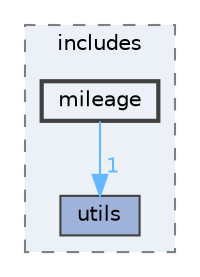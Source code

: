 digraph "apps/cluster/includes/mileage"
{
 // LATEX_PDF_SIZE
  bgcolor="transparent";
  edge [fontname=Helvetica,fontsize=10,labelfontname=Helvetica,labelfontsize=10];
  node [fontname=Helvetica,fontsize=10,shape=box,height=0.2,width=0.4];
  compound=true
  subgraph clusterdir_2a4f0eb436765d0e1bfbb2d23c4680c4 {
    graph [ bgcolor="#ecf0f7", pencolor="grey50", label="includes", fontname=Helvetica,fontsize=10 style="filled,dashed", URL="dir_2a4f0eb436765d0e1bfbb2d23c4680c4.html",tooltip=""]
  dir_896aef3e5f1c31b8ffb971ee969768eb [label="utils", fillcolor="#9fb2da", color="grey25", style="filled", URL="dir_896aef3e5f1c31b8ffb971ee969768eb.html",tooltip=""];
  dir_99999dd82e4fcd7fa48cb5382c6dd68d [label="mileage", fillcolor="#ecf0f7", color="grey25", style="filled,bold", URL="dir_99999dd82e4fcd7fa48cb5382c6dd68d.html",tooltip=""];
  }
  dir_99999dd82e4fcd7fa48cb5382c6dd68d->dir_896aef3e5f1c31b8ffb971ee969768eb [headlabel="1", labeldistance=1.5 headhref="dir_000030_000045.html" href="dir_000030_000045.html" color="steelblue1" fontcolor="steelblue1"];
}
